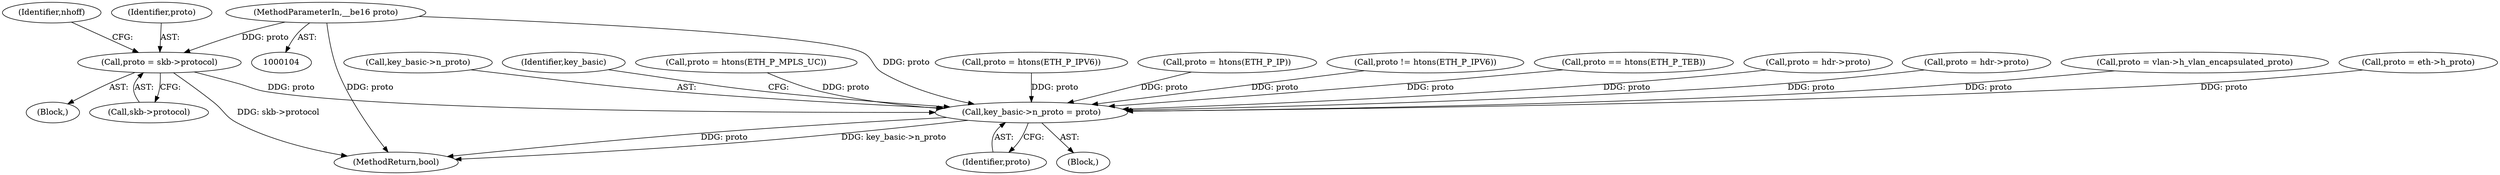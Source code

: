 digraph "0_linux_a6e544b0a88b53114bfa5a57e21b7be7a8dfc9d0@pointer" {
"1000136" [label="(Call,proto = skb->protocol)"];
"1000109" [label="(MethodParameterIn,__be16 proto)"];
"1000758" [label="(Call,key_basic->n_proto = proto)"];
"1000762" [label="(Identifier,proto)"];
"1000138" [label="(Call,skb->protocol)"];
"1000759" [label="(Call,key_basic->n_proto)"];
"1000765" [label="(Identifier,key_basic)"];
"1000142" [label="(Identifier,nhoff)"];
"1000130" [label="(Block,)"];
"1000777" [label="(MethodReturn,bool)"];
"1000725" [label="(Call,proto = htons(ETH_P_MPLS_UC))"];
"1000719" [label="(Call,proto = htons(ETH_P_IPV6))"];
"1000136" [label="(Call,proto = skb->protocol)"];
"1000109" [label="(MethodParameterIn,__be16 proto)"];
"1000713" [label="(Call,proto = htons(ETH_P_IP))"];
"1000677" [label="(Call,proto != htons(ETH_P_IPV6))"];
"1000112" [label="(Block,)"];
"1000637" [label="(Call,proto == htons(ETH_P_TEB))"];
"1000408" [label="(Call,proto = hdr->proto)"];
"1000758" [label="(Call,key_basic->n_proto = proto)"];
"1000566" [label="(Call,proto = hdr->proto)"];
"1000380" [label="(Call,proto = vlan->h_vlan_encapsulated_proto)"];
"1000137" [label="(Identifier,proto)"];
"1000659" [label="(Call,proto = eth->h_proto)"];
"1000136" -> "1000130"  [label="AST: "];
"1000136" -> "1000138"  [label="CFG: "];
"1000137" -> "1000136"  [label="AST: "];
"1000138" -> "1000136"  [label="AST: "];
"1000142" -> "1000136"  [label="CFG: "];
"1000136" -> "1000777"  [label="DDG: skb->protocol"];
"1000109" -> "1000136"  [label="DDG: proto"];
"1000136" -> "1000758"  [label="DDG: proto"];
"1000109" -> "1000104"  [label="AST: "];
"1000109" -> "1000777"  [label="DDG: proto"];
"1000109" -> "1000758"  [label="DDG: proto"];
"1000758" -> "1000112"  [label="AST: "];
"1000758" -> "1000762"  [label="CFG: "];
"1000759" -> "1000758"  [label="AST: "];
"1000762" -> "1000758"  [label="AST: "];
"1000765" -> "1000758"  [label="CFG: "];
"1000758" -> "1000777"  [label="DDG: proto"];
"1000758" -> "1000777"  [label="DDG: key_basic->n_proto"];
"1000713" -> "1000758"  [label="DDG: proto"];
"1000637" -> "1000758"  [label="DDG: proto"];
"1000677" -> "1000758"  [label="DDG: proto"];
"1000659" -> "1000758"  [label="DDG: proto"];
"1000408" -> "1000758"  [label="DDG: proto"];
"1000566" -> "1000758"  [label="DDG: proto"];
"1000719" -> "1000758"  [label="DDG: proto"];
"1000725" -> "1000758"  [label="DDG: proto"];
"1000380" -> "1000758"  [label="DDG: proto"];
}
